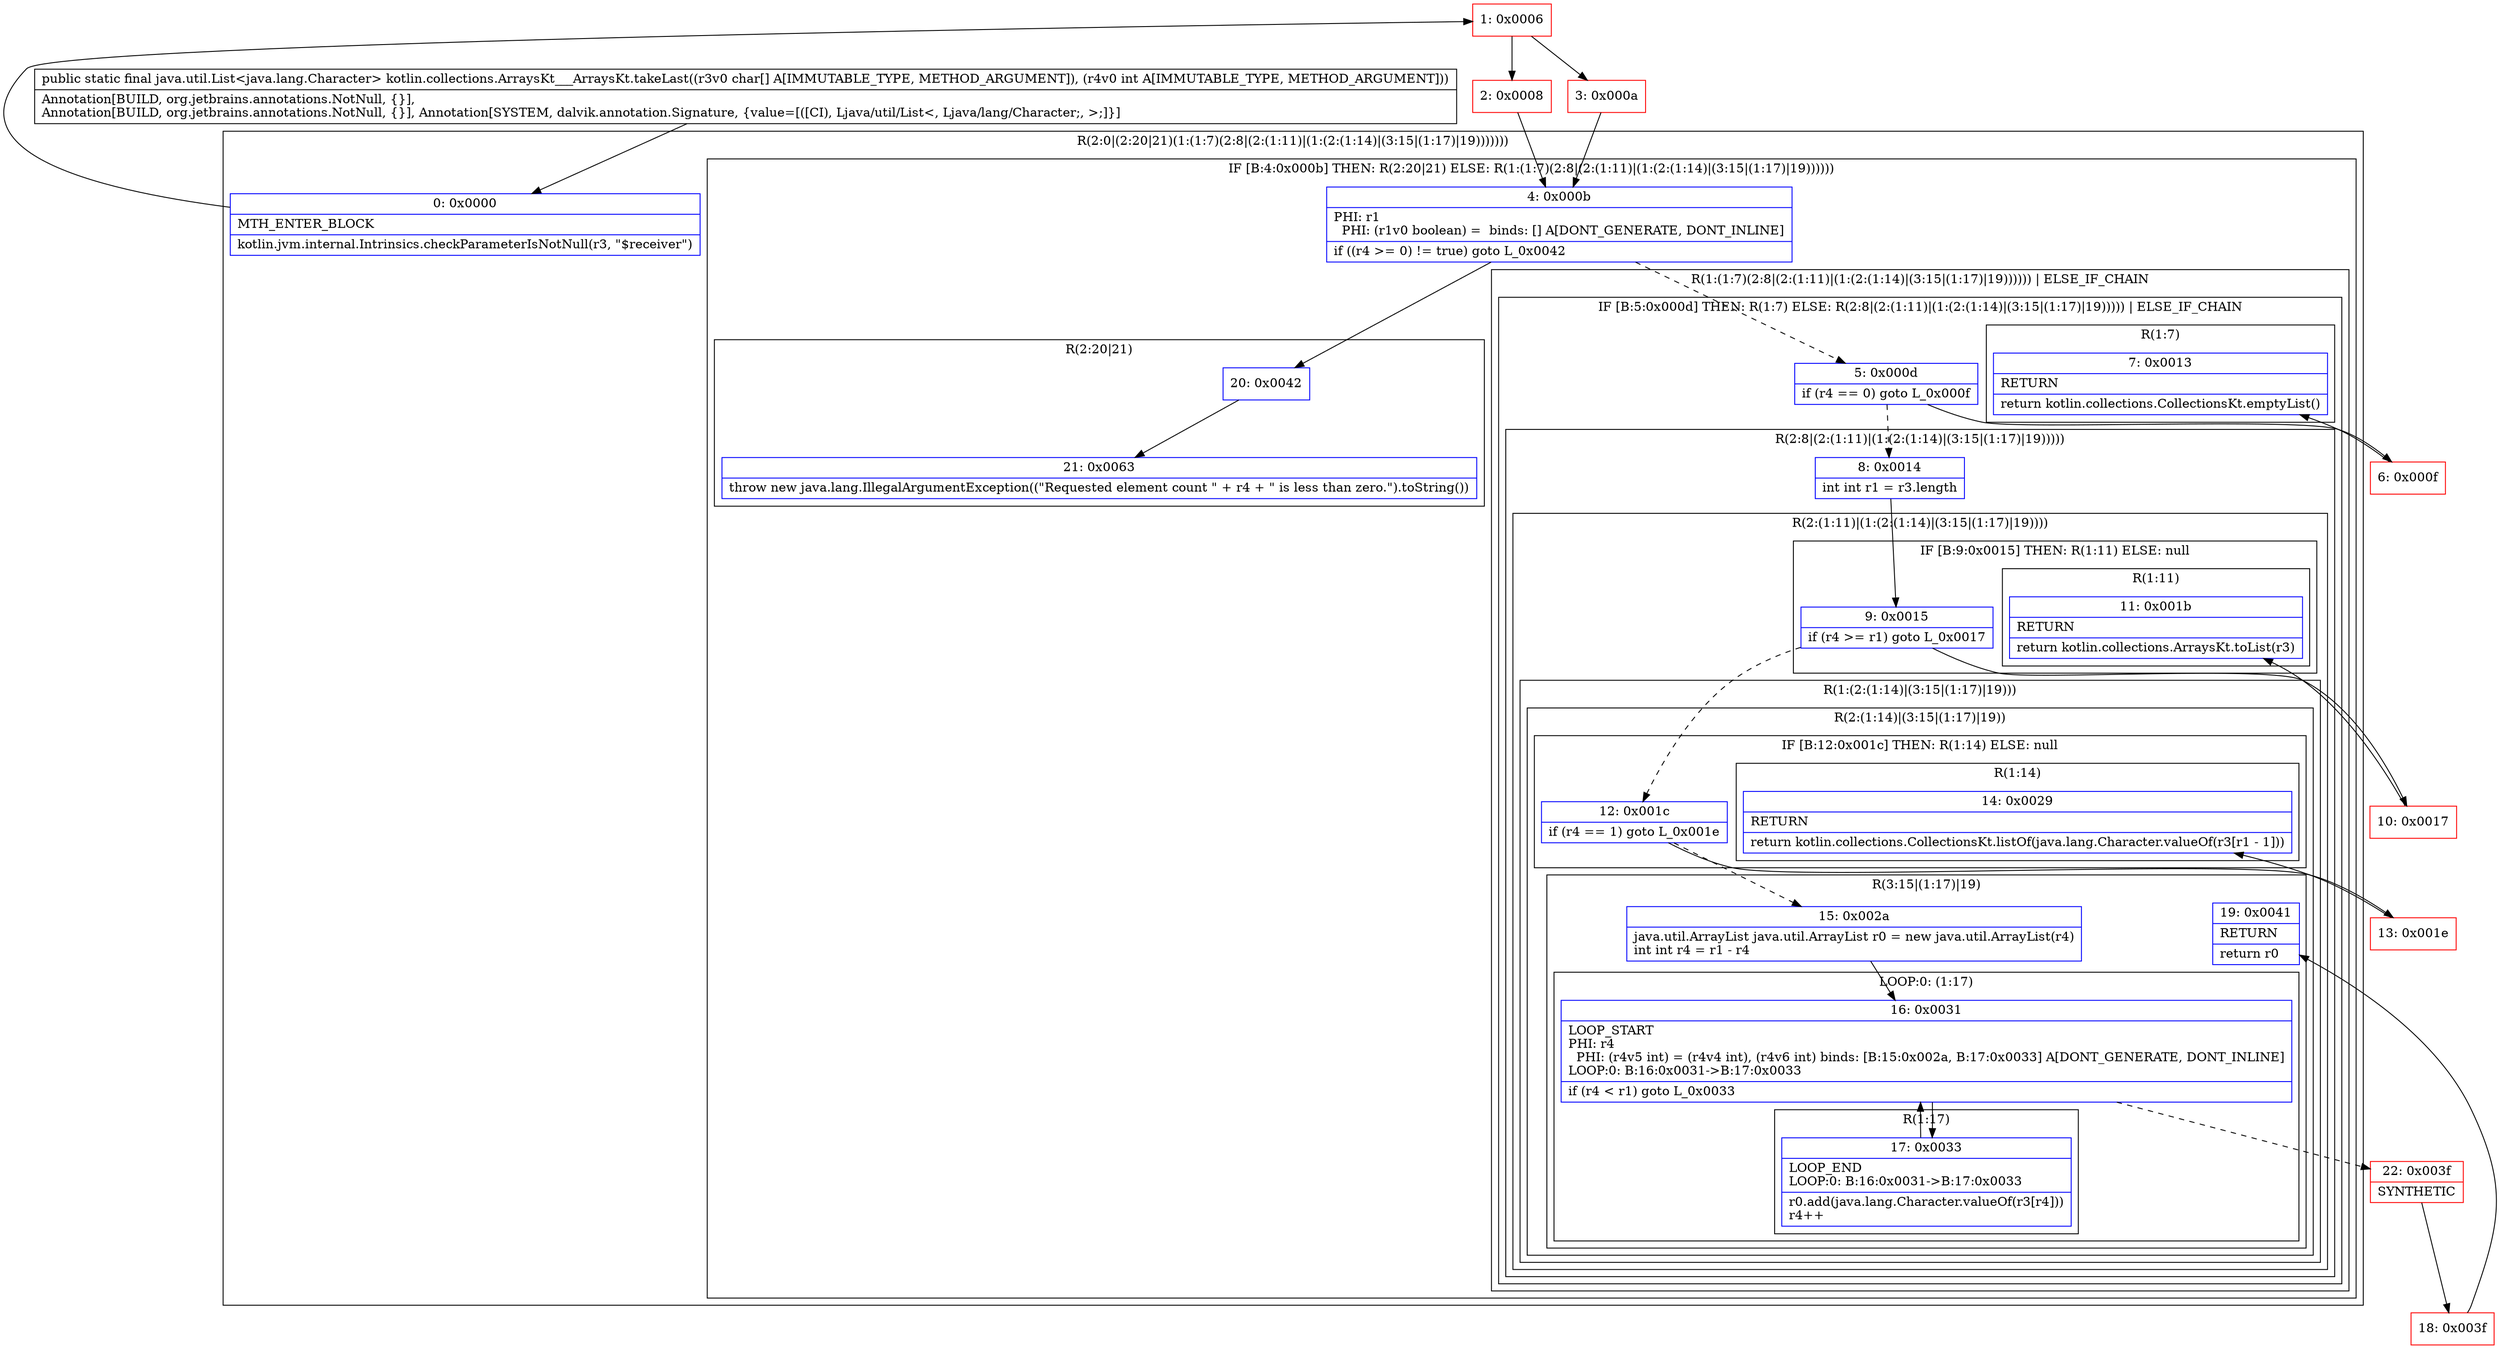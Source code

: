 digraph "CFG forkotlin.collections.ArraysKt___ArraysKt.takeLast([CI)Ljava\/util\/List;" {
subgraph cluster_Region_1908601100 {
label = "R(2:0|(2:20|21)(1:(1:7)(2:8|(2:(1:11)|(1:(2:(1:14)|(3:15|(1:17)|19)))))))";
node [shape=record,color=blue];
Node_0 [shape=record,label="{0\:\ 0x0000|MTH_ENTER_BLOCK\l|kotlin.jvm.internal.Intrinsics.checkParameterIsNotNull(r3, \"$receiver\")\l}"];
subgraph cluster_IfRegion_50183312 {
label = "IF [B:4:0x000b] THEN: R(2:20|21) ELSE: R(1:(1:7)(2:8|(2:(1:11)|(1:(2:(1:14)|(3:15|(1:17)|19))))))";
node [shape=record,color=blue];
Node_4 [shape=record,label="{4\:\ 0x000b|PHI: r1 \l  PHI: (r1v0 boolean) =  binds: [] A[DONT_GENERATE, DONT_INLINE]\l|if ((r4 \>= 0) != true) goto L_0x0042\l}"];
subgraph cluster_Region_645856110 {
label = "R(2:20|21)";
node [shape=record,color=blue];
Node_20 [shape=record,label="{20\:\ 0x0042}"];
Node_21 [shape=record,label="{21\:\ 0x0063|throw new java.lang.IllegalArgumentException((\"Requested element count \" + r4 + \" is less than zero.\").toString())\l}"];
}
subgraph cluster_Region_334823603 {
label = "R(1:(1:7)(2:8|(2:(1:11)|(1:(2:(1:14)|(3:15|(1:17)|19)))))) | ELSE_IF_CHAIN\l";
node [shape=record,color=blue];
subgraph cluster_IfRegion_1968818512 {
label = "IF [B:5:0x000d] THEN: R(1:7) ELSE: R(2:8|(2:(1:11)|(1:(2:(1:14)|(3:15|(1:17)|19))))) | ELSE_IF_CHAIN\l";
node [shape=record,color=blue];
Node_5 [shape=record,label="{5\:\ 0x000d|if (r4 == 0) goto L_0x000f\l}"];
subgraph cluster_Region_447734359 {
label = "R(1:7)";
node [shape=record,color=blue];
Node_7 [shape=record,label="{7\:\ 0x0013|RETURN\l|return kotlin.collections.CollectionsKt.emptyList()\l}"];
}
subgraph cluster_Region_262435235 {
label = "R(2:8|(2:(1:11)|(1:(2:(1:14)|(3:15|(1:17)|19)))))";
node [shape=record,color=blue];
Node_8 [shape=record,label="{8\:\ 0x0014|int int r1 = r3.length\l}"];
subgraph cluster_Region_1264312295 {
label = "R(2:(1:11)|(1:(2:(1:14)|(3:15|(1:17)|19))))";
node [shape=record,color=blue];
subgraph cluster_IfRegion_1422821725 {
label = "IF [B:9:0x0015] THEN: R(1:11) ELSE: null";
node [shape=record,color=blue];
Node_9 [shape=record,label="{9\:\ 0x0015|if (r4 \>= r1) goto L_0x0017\l}"];
subgraph cluster_Region_1888530087 {
label = "R(1:11)";
node [shape=record,color=blue];
Node_11 [shape=record,label="{11\:\ 0x001b|RETURN\l|return kotlin.collections.ArraysKt.toList(r3)\l}"];
}
}
subgraph cluster_Region_1262021292 {
label = "R(1:(2:(1:14)|(3:15|(1:17)|19)))";
node [shape=record,color=blue];
subgraph cluster_Region_778044614 {
label = "R(2:(1:14)|(3:15|(1:17)|19))";
node [shape=record,color=blue];
subgraph cluster_IfRegion_1003573770 {
label = "IF [B:12:0x001c] THEN: R(1:14) ELSE: null";
node [shape=record,color=blue];
Node_12 [shape=record,label="{12\:\ 0x001c|if (r4 == 1) goto L_0x001e\l}"];
subgraph cluster_Region_1492096765 {
label = "R(1:14)";
node [shape=record,color=blue];
Node_14 [shape=record,label="{14\:\ 0x0029|RETURN\l|return kotlin.collections.CollectionsKt.listOf(java.lang.Character.valueOf(r3[r1 \- 1]))\l}"];
}
}
subgraph cluster_Region_2071144600 {
label = "R(3:15|(1:17)|19)";
node [shape=record,color=blue];
Node_15 [shape=record,label="{15\:\ 0x002a|java.util.ArrayList java.util.ArrayList r0 = new java.util.ArrayList(r4)\lint int r4 = r1 \- r4\l}"];
subgraph cluster_LoopRegion_1467377468 {
label = "LOOP:0: (1:17)";
node [shape=record,color=blue];
Node_16 [shape=record,label="{16\:\ 0x0031|LOOP_START\lPHI: r4 \l  PHI: (r4v5 int) = (r4v4 int), (r4v6 int) binds: [B:15:0x002a, B:17:0x0033] A[DONT_GENERATE, DONT_INLINE]\lLOOP:0: B:16:0x0031\-\>B:17:0x0033\l|if (r4 \< r1) goto L_0x0033\l}"];
subgraph cluster_Region_2010286318 {
label = "R(1:17)";
node [shape=record,color=blue];
Node_17 [shape=record,label="{17\:\ 0x0033|LOOP_END\lLOOP:0: B:16:0x0031\-\>B:17:0x0033\l|r0.add(java.lang.Character.valueOf(r3[r4]))\lr4++\l}"];
}
}
Node_19 [shape=record,label="{19\:\ 0x0041|RETURN\l|return r0\l}"];
}
}
}
}
}
}
}
}
}
Node_1 [shape=record,color=red,label="{1\:\ 0x0006}"];
Node_2 [shape=record,color=red,label="{2\:\ 0x0008}"];
Node_3 [shape=record,color=red,label="{3\:\ 0x000a}"];
Node_6 [shape=record,color=red,label="{6\:\ 0x000f}"];
Node_10 [shape=record,color=red,label="{10\:\ 0x0017}"];
Node_13 [shape=record,color=red,label="{13\:\ 0x001e}"];
Node_18 [shape=record,color=red,label="{18\:\ 0x003f}"];
Node_22 [shape=record,color=red,label="{22\:\ 0x003f|SYNTHETIC\l}"];
MethodNode[shape=record,label="{public static final java.util.List\<java.lang.Character\> kotlin.collections.ArraysKt___ArraysKt.takeLast((r3v0 char[] A[IMMUTABLE_TYPE, METHOD_ARGUMENT]), (r4v0 int A[IMMUTABLE_TYPE, METHOD_ARGUMENT]))  | Annotation[BUILD, org.jetbrains.annotations.NotNull, \{\}], \lAnnotation[BUILD, org.jetbrains.annotations.NotNull, \{\}], Annotation[SYSTEM, dalvik.annotation.Signature, \{value=[([CI), Ljava\/util\/List\<, Ljava\/lang\/Character;, \>;]\}]\l}"];
MethodNode -> Node_0;
Node_0 -> Node_1;
Node_4 -> Node_5[style=dashed];
Node_4 -> Node_20;
Node_20 -> Node_21;
Node_5 -> Node_6;
Node_5 -> Node_8[style=dashed];
Node_8 -> Node_9;
Node_9 -> Node_10;
Node_9 -> Node_12[style=dashed];
Node_12 -> Node_13;
Node_12 -> Node_15[style=dashed];
Node_15 -> Node_16;
Node_16 -> Node_17;
Node_16 -> Node_22[style=dashed];
Node_17 -> Node_16;
Node_1 -> Node_2;
Node_1 -> Node_3;
Node_2 -> Node_4;
Node_3 -> Node_4;
Node_6 -> Node_7;
Node_10 -> Node_11;
Node_13 -> Node_14;
Node_18 -> Node_19;
Node_22 -> Node_18;
}

